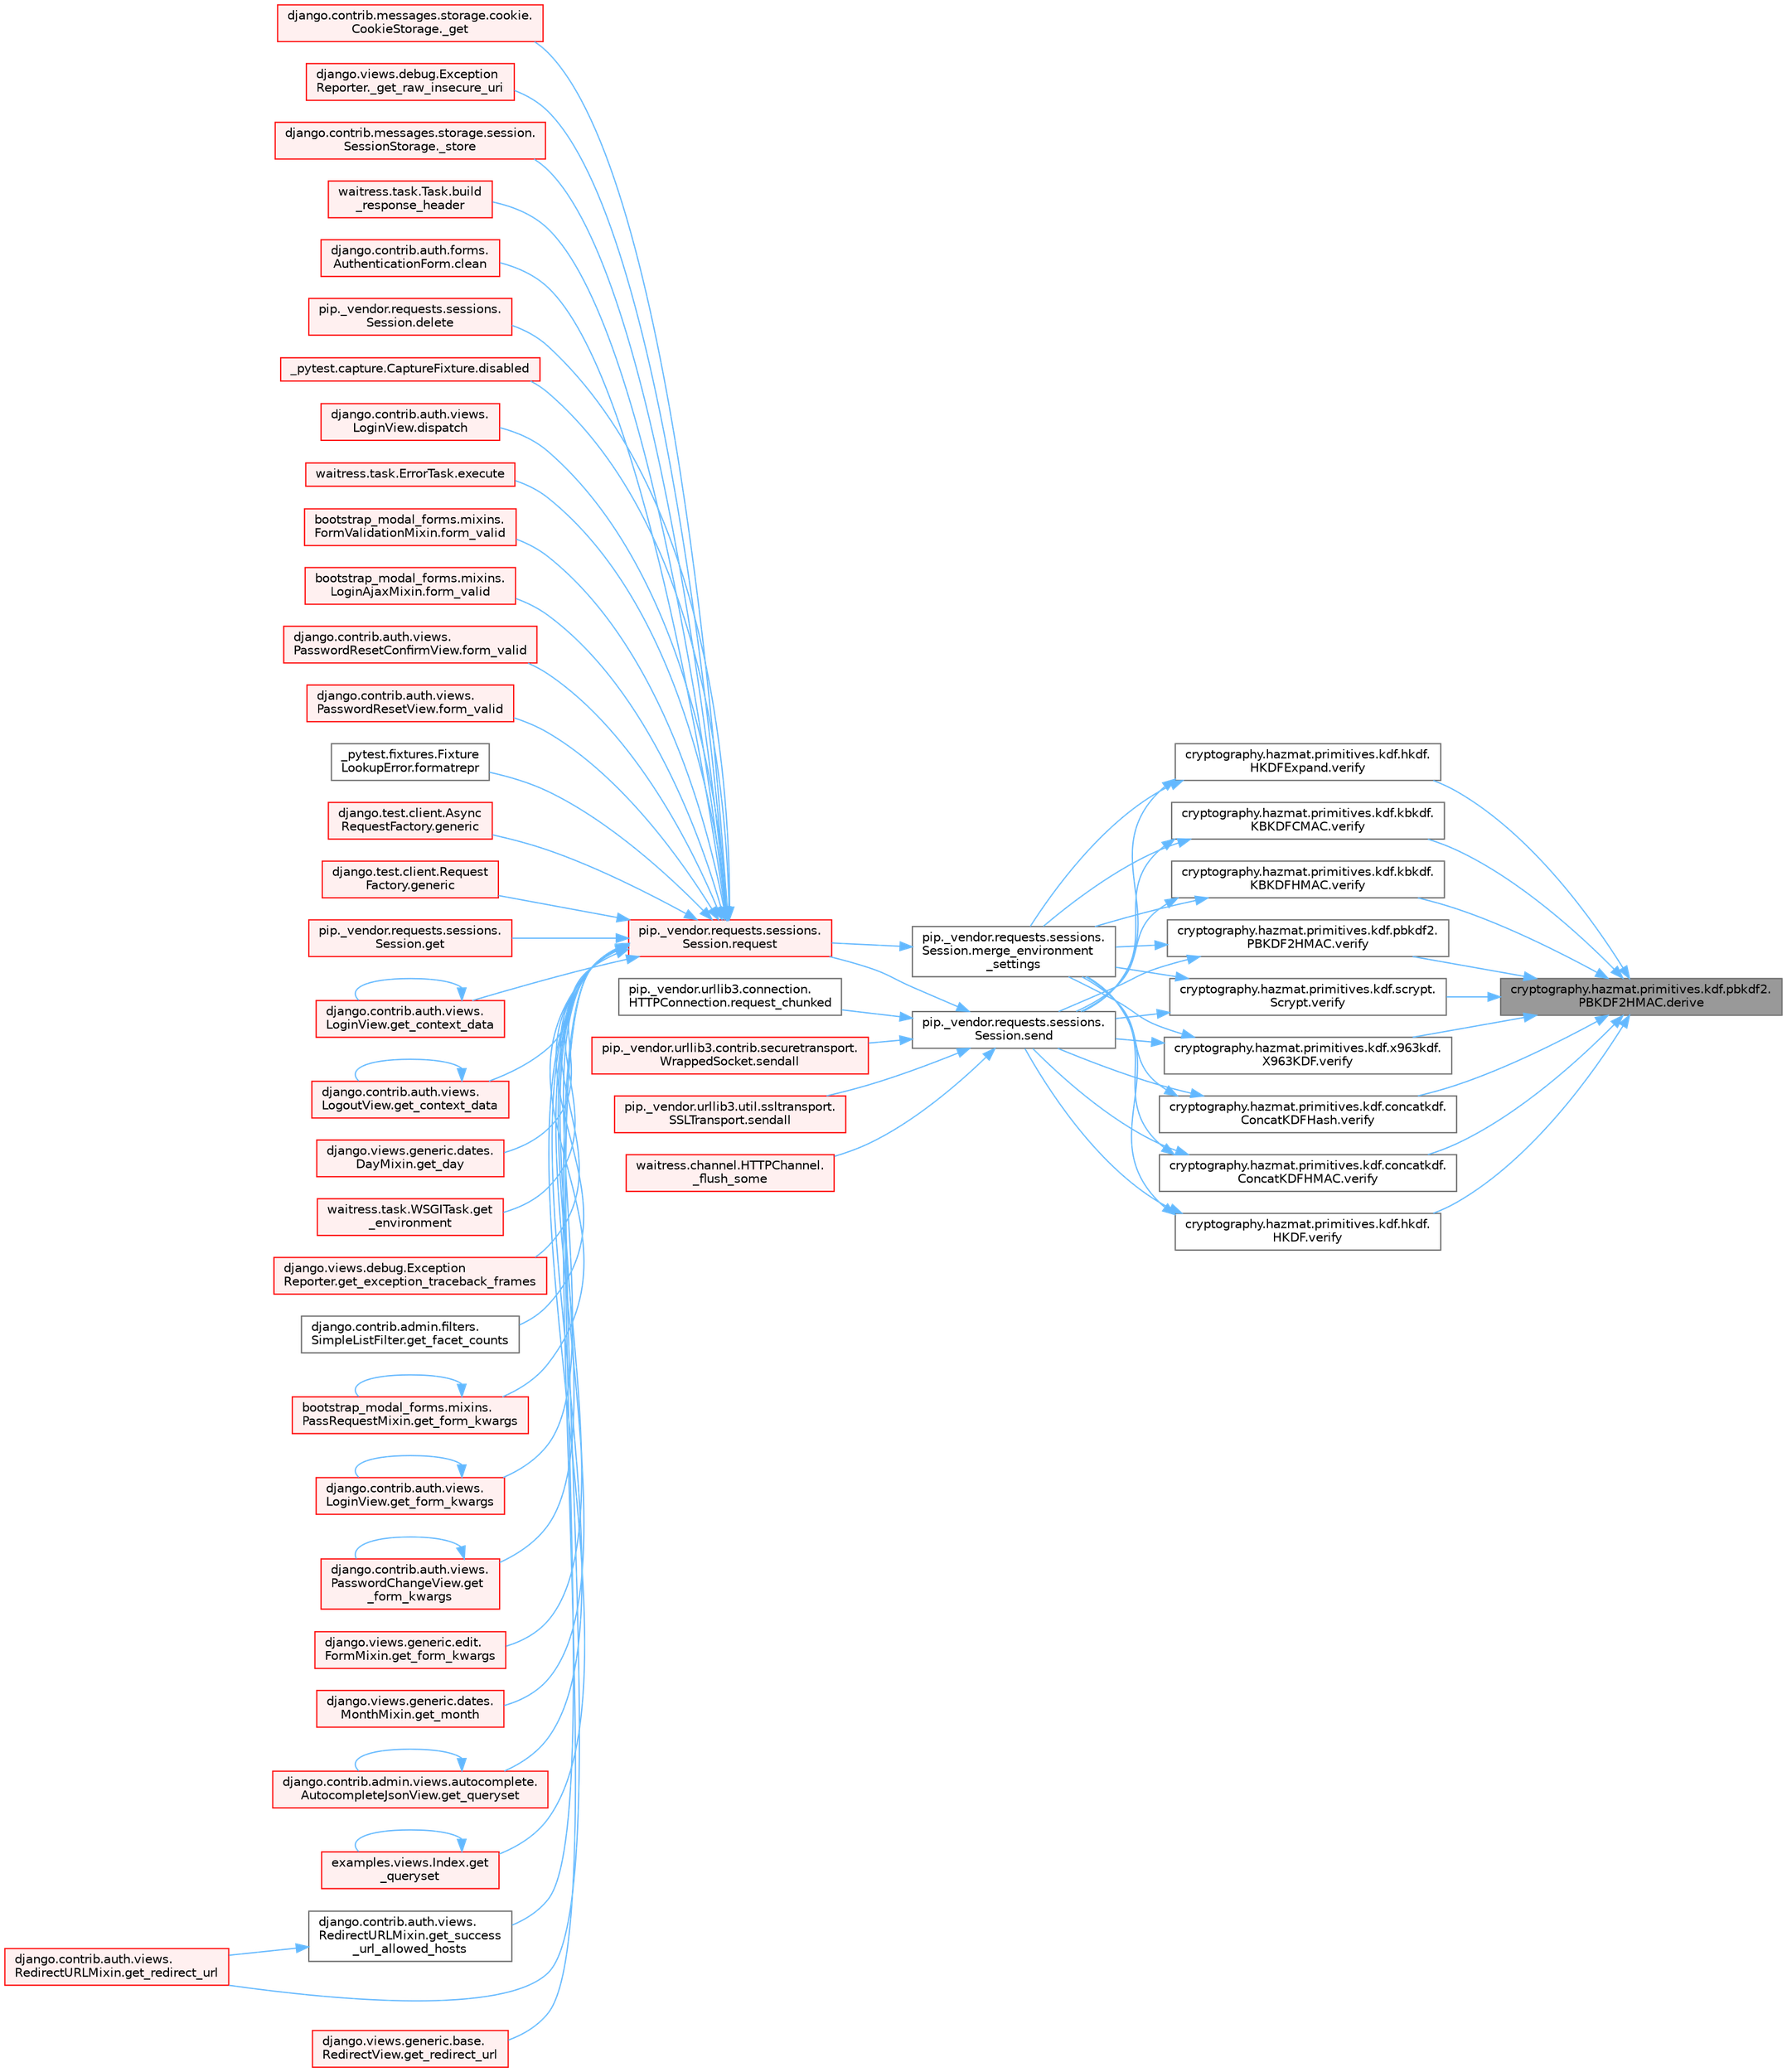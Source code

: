 digraph "cryptography.hazmat.primitives.kdf.pbkdf2.PBKDF2HMAC.derive"
{
 // LATEX_PDF_SIZE
  bgcolor="transparent";
  edge [fontname=Helvetica,fontsize=10,labelfontname=Helvetica,labelfontsize=10];
  node [fontname=Helvetica,fontsize=10,shape=box,height=0.2,width=0.4];
  rankdir="RL";
  Node1 [id="Node000001",label="cryptography.hazmat.primitives.kdf.pbkdf2.\lPBKDF2HMAC.derive",height=0.2,width=0.4,color="gray40", fillcolor="grey60", style="filled", fontcolor="black",tooltip=" "];
  Node1 -> Node2 [id="edge1_Node000001_Node000002",dir="back",color="steelblue1",style="solid",tooltip=" "];
  Node2 [id="Node000002",label="cryptography.hazmat.primitives.kdf.concatkdf.\lConcatKDFHash.verify",height=0.2,width=0.4,color="grey40", fillcolor="white", style="filled",URL="$classcryptography_1_1hazmat_1_1primitives_1_1kdf_1_1concatkdf_1_1_concat_k_d_f_hash.html#a872e664133e0cc33672c6fa5929f0bf8",tooltip=" "];
  Node2 -> Node3 [id="edge2_Node000002_Node000003",dir="back",color="steelblue1",style="solid",tooltip=" "];
  Node3 [id="Node000003",label="pip._vendor.requests.sessions.\lSession.merge_environment\l_settings",height=0.2,width=0.4,color="grey40", fillcolor="white", style="filled",URL="$classpip_1_1__vendor_1_1requests_1_1sessions_1_1_session.html#a1bbc07ae0fd8434a0ae651e3eb482be0",tooltip=" "];
  Node3 -> Node4 [id="edge3_Node000003_Node000004",dir="back",color="steelblue1",style="solid",tooltip=" "];
  Node4 [id="Node000004",label="pip._vendor.requests.sessions.\lSession.request",height=0.2,width=0.4,color="red", fillcolor="#FFF0F0", style="filled",URL="$classpip_1_1__vendor_1_1requests_1_1sessions_1_1_session.html#a3dddfa16e93faa1a1a553936d913482b",tooltip=" "];
  Node4 -> Node5 [id="edge4_Node000004_Node000005",dir="back",color="steelblue1",style="solid",tooltip=" "];
  Node5 [id="Node000005",label="django.contrib.messages.storage.cookie.\lCookieStorage._get",height=0.2,width=0.4,color="red", fillcolor="#FFF0F0", style="filled",URL="$classdjango_1_1contrib_1_1messages_1_1storage_1_1cookie_1_1_cookie_storage.html#a39d084f6072109675c9ef06c047174e8",tooltip=" "];
  Node4 -> Node125 [id="edge5_Node000004_Node000125",dir="back",color="steelblue1",style="solid",tooltip=" "];
  Node125 [id="Node000125",label="django.views.debug.Exception\lReporter._get_raw_insecure_uri",height=0.2,width=0.4,color="red", fillcolor="#FFF0F0", style="filled",URL="$classdjango_1_1views_1_1debug_1_1_exception_reporter.html#a7a7120cc6b92c3e1a0b855e351c30f42",tooltip=" "];
  Node4 -> Node129 [id="edge6_Node000004_Node000129",dir="back",color="steelblue1",style="solid",tooltip=" "];
  Node129 [id="Node000129",label="django.contrib.messages.storage.session.\lSessionStorage._store",height=0.2,width=0.4,color="red", fillcolor="#FFF0F0", style="filled",URL="$classdjango_1_1contrib_1_1messages_1_1storage_1_1session_1_1_session_storage.html#a371ed03facbc7ae28602ede4c99950d0",tooltip=" "];
  Node4 -> Node2448 [id="edge7_Node000004_Node002448",dir="back",color="steelblue1",style="solid",tooltip=" "];
  Node2448 [id="Node002448",label="waitress.task.Task.build\l_response_header",height=0.2,width=0.4,color="red", fillcolor="#FFF0F0", style="filled",URL="$classwaitress_1_1task_1_1_task.html#a4f20433be6bea4c797bfeb62408b997e",tooltip=" "];
  Node4 -> Node3061 [id="edge8_Node000004_Node003061",dir="back",color="steelblue1",style="solid",tooltip=" "];
  Node3061 [id="Node003061",label="django.contrib.auth.forms.\lAuthenticationForm.clean",height=0.2,width=0.4,color="red", fillcolor="#FFF0F0", style="filled",URL="$classdjango_1_1contrib_1_1auth_1_1forms_1_1_authentication_form.html#a92d28be6696caa8d1b7068eefe81793a",tooltip=" "];
  Node4 -> Node3062 [id="edge9_Node000004_Node003062",dir="back",color="steelblue1",style="solid",tooltip=" "];
  Node3062 [id="Node003062",label="pip._vendor.requests.sessions.\lSession.delete",height=0.2,width=0.4,color="red", fillcolor="#FFF0F0", style="filled",URL="$classpip_1_1__vendor_1_1requests_1_1sessions_1_1_session.html#abb6cd6b39dde48648dc875227e2e258e",tooltip=" "];
  Node4 -> Node3063 [id="edge10_Node000004_Node003063",dir="back",color="steelblue1",style="solid",tooltip=" "];
  Node3063 [id="Node003063",label="_pytest.capture.CaptureFixture.disabled",height=0.2,width=0.4,color="red", fillcolor="#FFF0F0", style="filled",URL="$class__pytest_1_1capture_1_1_capture_fixture.html#a3dda4f7495bd8fb93f4bd7dad2855d7f",tooltip=" "];
  Node4 -> Node2214 [id="edge11_Node000004_Node002214",dir="back",color="steelblue1",style="solid",tooltip=" "];
  Node2214 [id="Node002214",label="django.contrib.auth.views.\lLoginView.dispatch",height=0.2,width=0.4,color="red", fillcolor="#FFF0F0", style="filled",URL="$classdjango_1_1contrib_1_1auth_1_1views_1_1_login_view.html#a69a0b11a6598453586c755b32dfc02c3",tooltip=" "];
  Node4 -> Node3068 [id="edge12_Node000004_Node003068",dir="back",color="steelblue1",style="solid",tooltip=" "];
  Node3068 [id="Node003068",label="waitress.task.ErrorTask.execute",height=0.2,width=0.4,color="red", fillcolor="#FFF0F0", style="filled",URL="$classwaitress_1_1task_1_1_error_task.html#ad5c6d14c13ba3d33e82b1b138e634bb0",tooltip=" "];
  Node4 -> Node3069 [id="edge13_Node000004_Node003069",dir="back",color="steelblue1",style="solid",tooltip=" "];
  Node3069 [id="Node003069",label="bootstrap_modal_forms.mixins.\lFormValidationMixin.form_valid",height=0.2,width=0.4,color="red", fillcolor="#FFF0F0", style="filled",URL="$classbootstrap__modal__forms_1_1mixins_1_1_form_validation_mixin.html#a415bfd631a922d1368281b015e04ba4c",tooltip=" "];
  Node4 -> Node3070 [id="edge14_Node000004_Node003070",dir="back",color="steelblue1",style="solid",tooltip=" "];
  Node3070 [id="Node003070",label="bootstrap_modal_forms.mixins.\lLoginAjaxMixin.form_valid",height=0.2,width=0.4,color="red", fillcolor="#FFF0F0", style="filled",URL="$classbootstrap__modal__forms_1_1mixins_1_1_login_ajax_mixin.html#a1cba170b69b7fd25ca43d399c808725e",tooltip=" "];
  Node4 -> Node3071 [id="edge15_Node000004_Node003071",dir="back",color="steelblue1",style="solid",tooltip=" "];
  Node3071 [id="Node003071",label="django.contrib.auth.views.\lPasswordResetConfirmView.form_valid",height=0.2,width=0.4,color="red", fillcolor="#FFF0F0", style="filled",URL="$classdjango_1_1contrib_1_1auth_1_1views_1_1_password_reset_confirm_view.html#a6da228b477be1871236a83c005301b3c",tooltip=" "];
  Node4 -> Node3072 [id="edge16_Node000004_Node003072",dir="back",color="steelblue1",style="solid",tooltip=" "];
  Node3072 [id="Node003072",label="django.contrib.auth.views.\lPasswordResetView.form_valid",height=0.2,width=0.4,color="red", fillcolor="#FFF0F0", style="filled",URL="$classdjango_1_1contrib_1_1auth_1_1views_1_1_password_reset_view.html#a1beeb7e6b51b528c0c10b3a74c0d51e3",tooltip=" "];
  Node4 -> Node3073 [id="edge17_Node000004_Node003073",dir="back",color="steelblue1",style="solid",tooltip=" "];
  Node3073 [id="Node003073",label="_pytest.fixtures.Fixture\lLookupError.formatrepr",height=0.2,width=0.4,color="grey40", fillcolor="white", style="filled",URL="$class__pytest_1_1fixtures_1_1_fixture_lookup_error.html#a22b5af6283420cffbeff550a445d243a",tooltip=" "];
  Node4 -> Node3074 [id="edge18_Node000004_Node003074",dir="back",color="steelblue1",style="solid",tooltip=" "];
  Node3074 [id="Node003074",label="django.test.client.Async\lRequestFactory.generic",height=0.2,width=0.4,color="red", fillcolor="#FFF0F0", style="filled",URL="$classdjango_1_1test_1_1client_1_1_async_request_factory.html#a470d6888694e77c09bd7d8bf6d588233",tooltip=" "];
  Node4 -> Node3087 [id="edge19_Node000004_Node003087",dir="back",color="steelblue1",style="solid",tooltip=" "];
  Node3087 [id="Node003087",label="django.test.client.Request\lFactory.generic",height=0.2,width=0.4,color="red", fillcolor="#FFF0F0", style="filled",URL="$classdjango_1_1test_1_1client_1_1_request_factory.html#a24740fe264de91d8c4c1205c9172206d",tooltip=" "];
  Node4 -> Node3088 [id="edge20_Node000004_Node003088",dir="back",color="steelblue1",style="solid",tooltip=" "];
  Node3088 [id="Node003088",label="pip._vendor.requests.sessions.\lSession.get",height=0.2,width=0.4,color="red", fillcolor="#FFF0F0", style="filled",URL="$classpip_1_1__vendor_1_1requests_1_1sessions_1_1_session.html#ad86dcc9de47cd87bf70ecf0f2c537e53",tooltip=" "];
  Node4 -> Node3089 [id="edge21_Node000004_Node003089",dir="back",color="steelblue1",style="solid",tooltip=" "];
  Node3089 [id="Node003089",label="django.contrib.auth.views.\lLoginView.get_context_data",height=0.2,width=0.4,color="red", fillcolor="#FFF0F0", style="filled",URL="$classdjango_1_1contrib_1_1auth_1_1views_1_1_login_view.html#a5acd74035066c40850101f1d9643e328",tooltip=" "];
  Node3089 -> Node3089 [id="edge22_Node003089_Node003089",dir="back",color="steelblue1",style="solid",tooltip=" "];
  Node4 -> Node3090 [id="edge23_Node000004_Node003090",dir="back",color="steelblue1",style="solid",tooltip=" "];
  Node3090 [id="Node003090",label="django.contrib.auth.views.\lLogoutView.get_context_data",height=0.2,width=0.4,color="red", fillcolor="#FFF0F0", style="filled",URL="$classdjango_1_1contrib_1_1auth_1_1views_1_1_logout_view.html#afab0ac15cb452acb486a3f7b9747e43b",tooltip=" "];
  Node3090 -> Node3090 [id="edge24_Node003090_Node003090",dir="back",color="steelblue1",style="solid",tooltip=" "];
  Node4 -> Node3091 [id="edge25_Node000004_Node003091",dir="back",color="steelblue1",style="solid",tooltip=" "];
  Node3091 [id="Node003091",label="django.views.generic.dates.\lDayMixin.get_day",height=0.2,width=0.4,color="red", fillcolor="#FFF0F0", style="filled",URL="$classdjango_1_1views_1_1generic_1_1dates_1_1_day_mixin.html#a410db285b705518118df478a63fc572a",tooltip=" "];
  Node4 -> Node3092 [id="edge26_Node000004_Node003092",dir="back",color="steelblue1",style="solid",tooltip=" "];
  Node3092 [id="Node003092",label="waitress.task.WSGITask.get\l_environment",height=0.2,width=0.4,color="red", fillcolor="#FFF0F0", style="filled",URL="$classwaitress_1_1task_1_1_w_s_g_i_task.html#a9a1b4b87c8f7bee8209018ee7c743c26",tooltip=" "];
  Node4 -> Node2606 [id="edge27_Node000004_Node002606",dir="back",color="steelblue1",style="solid",tooltip=" "];
  Node2606 [id="Node002606",label="django.views.debug.Exception\lReporter.get_exception_traceback_frames",height=0.2,width=0.4,color="red", fillcolor="#FFF0F0", style="filled",URL="$classdjango_1_1views_1_1debug_1_1_exception_reporter.html#a326b08b3941038a5504f8e0a846bae68",tooltip=" "];
  Node4 -> Node3094 [id="edge28_Node000004_Node003094",dir="back",color="steelblue1",style="solid",tooltip=" "];
  Node3094 [id="Node003094",label="django.contrib.admin.filters.\lSimpleListFilter.get_facet_counts",height=0.2,width=0.4,color="grey40", fillcolor="white", style="filled",URL="$classdjango_1_1contrib_1_1admin_1_1filters_1_1_simple_list_filter.html#a97fd984f5668670f0887f81c30f9fda7",tooltip=" "];
  Node4 -> Node3095 [id="edge29_Node000004_Node003095",dir="back",color="steelblue1",style="solid",tooltip=" "];
  Node3095 [id="Node003095",label="bootstrap_modal_forms.mixins.\lPassRequestMixin.get_form_kwargs",height=0.2,width=0.4,color="red", fillcolor="#FFF0F0", style="filled",URL="$classbootstrap__modal__forms_1_1mixins_1_1_pass_request_mixin.html#ad4ae849823f332bb1016a8508cb34ee3",tooltip=" "];
  Node3095 -> Node3095 [id="edge30_Node003095_Node003095",dir="back",color="steelblue1",style="solid",tooltip=" "];
  Node4 -> Node3096 [id="edge31_Node000004_Node003096",dir="back",color="steelblue1",style="solid",tooltip=" "];
  Node3096 [id="Node003096",label="django.contrib.auth.views.\lLoginView.get_form_kwargs",height=0.2,width=0.4,color="red", fillcolor="#FFF0F0", style="filled",URL="$classdjango_1_1contrib_1_1auth_1_1views_1_1_login_view.html#a2eba98b8c16c8a98348679ea2c921d25",tooltip=" "];
  Node3096 -> Node3096 [id="edge32_Node003096_Node003096",dir="back",color="steelblue1",style="solid",tooltip=" "];
  Node4 -> Node3097 [id="edge33_Node000004_Node003097",dir="back",color="steelblue1",style="solid",tooltip=" "];
  Node3097 [id="Node003097",label="django.contrib.auth.views.\lPasswordChangeView.get\l_form_kwargs",height=0.2,width=0.4,color="red", fillcolor="#FFF0F0", style="filled",URL="$classdjango_1_1contrib_1_1auth_1_1views_1_1_password_change_view.html#a553cf3e37e5a2c05db774e580cbcc038",tooltip=" "];
  Node3097 -> Node3097 [id="edge34_Node003097_Node003097",dir="back",color="steelblue1",style="solid",tooltip=" "];
  Node4 -> Node1853 [id="edge35_Node000004_Node001853",dir="back",color="steelblue1",style="solid",tooltip=" "];
  Node1853 [id="Node001853",label="django.views.generic.edit.\lFormMixin.get_form_kwargs",height=0.2,width=0.4,color="red", fillcolor="#FFF0F0", style="filled",URL="$classdjango_1_1views_1_1generic_1_1edit_1_1_form_mixin.html#a7e8c141b6c4efa8727e7f06322969249",tooltip=" "];
  Node4 -> Node3098 [id="edge36_Node000004_Node003098",dir="back",color="steelblue1",style="solid",tooltip=" "];
  Node3098 [id="Node003098",label="django.views.generic.dates.\lMonthMixin.get_month",height=0.2,width=0.4,color="red", fillcolor="#FFF0F0", style="filled",URL="$classdjango_1_1views_1_1generic_1_1dates_1_1_month_mixin.html#add54a3d80358c6e643ac264d97d4f2a7",tooltip=" "];
  Node4 -> Node3099 [id="edge37_Node000004_Node003099",dir="back",color="steelblue1",style="solid",tooltip=" "];
  Node3099 [id="Node003099",label="django.contrib.admin.views.autocomplete.\lAutocompleteJsonView.get_queryset",height=0.2,width=0.4,color="red", fillcolor="#FFF0F0", style="filled",URL="$classdjango_1_1contrib_1_1admin_1_1views_1_1autocomplete_1_1_autocomplete_json_view.html#a6eb5abbd3b2e8b252a4ce9ca2680f3d3",tooltip=" "];
  Node3099 -> Node3099 [id="edge38_Node003099_Node003099",dir="back",color="steelblue1",style="solid",tooltip=" "];
  Node4 -> Node3100 [id="edge39_Node000004_Node003100",dir="back",color="steelblue1",style="solid",tooltip=" "];
  Node3100 [id="Node003100",label="examples.views.Index.get\l_queryset",height=0.2,width=0.4,color="red", fillcolor="#FFF0F0", style="filled",URL="$classexamples_1_1views_1_1_index.html#a288026bb9059b37dca786922296dfcd3",tooltip=" "];
  Node3100 -> Node3100 [id="edge40_Node003100_Node003100",dir="back",color="steelblue1",style="solid",tooltip=" "];
  Node4 -> Node3101 [id="edge41_Node000004_Node003101",dir="back",color="steelblue1",style="solid",tooltip=" "];
  Node3101 [id="Node003101",label="django.contrib.auth.views.\lRedirectURLMixin.get_redirect_url",height=0.2,width=0.4,color="red", fillcolor="#FFF0F0", style="filled",URL="$classdjango_1_1contrib_1_1auth_1_1views_1_1_redirect_u_r_l_mixin.html#a5598a164f9f21e7329630fad5e5c4c77",tooltip=" "];
  Node4 -> Node2211 [id="edge42_Node000004_Node002211",dir="back",color="steelblue1",style="solid",tooltip=" "];
  Node2211 [id="Node002211",label="django.views.generic.base.\lRedirectView.get_redirect_url",height=0.2,width=0.4,color="red", fillcolor="#FFF0F0", style="filled",URL="$classdjango_1_1views_1_1generic_1_1base_1_1_redirect_view.html#a04d6cdb2db124920ca88c0c2bed8b1af",tooltip=" "];
  Node4 -> Node3102 [id="edge43_Node000004_Node003102",dir="back",color="steelblue1",style="solid",tooltip=" "];
  Node3102 [id="Node003102",label="django.contrib.auth.views.\lRedirectURLMixin.get_success\l_url_allowed_hosts",height=0.2,width=0.4,color="grey40", fillcolor="white", style="filled",URL="$classdjango_1_1contrib_1_1auth_1_1views_1_1_redirect_u_r_l_mixin.html#a21199247491f0bae617b1efead90ee9b",tooltip=" "];
  Node3102 -> Node3101 [id="edge44_Node003102_Node003101",dir="back",color="steelblue1",style="solid",tooltip=" "];
  Node2 -> Node1766 [id="edge45_Node000002_Node001766",dir="back",color="steelblue1",style="solid",tooltip=" "];
  Node1766 [id="Node001766",label="pip._vendor.requests.sessions.\lSession.send",height=0.2,width=0.4,color="grey40", fillcolor="white", style="filled",URL="$classpip_1_1__vendor_1_1requests_1_1sessions_1_1_session.html#ac53877008b8d3c6901be36033885124c",tooltip=" "];
  Node1766 -> Node92 [id="edge46_Node001766_Node000092",dir="back",color="steelblue1",style="solid",tooltip=" "];
  Node92 [id="Node000092",label="waitress.channel.HTTPChannel.\l_flush_some",height=0.2,width=0.4,color="red", fillcolor="#FFF0F0", style="filled",URL="$classwaitress_1_1channel_1_1_h_t_t_p_channel.html#af4abc69cb0ebdecacfe3e79bda37a43f",tooltip=" "];
  Node1766 -> Node4 [id="edge47_Node001766_Node000004",dir="back",color="steelblue1",style="solid",tooltip=" "];
  Node1766 -> Node99 [id="edge48_Node001766_Node000099",dir="back",color="steelblue1",style="solid",tooltip=" "];
  Node99 [id="Node000099",label="pip._vendor.urllib3.connection.\lHTTPConnection.request_chunked",height=0.2,width=0.4,color="grey40", fillcolor="white", style="filled",URL="$classpip_1_1__vendor_1_1urllib3_1_1connection_1_1_h_t_t_p_connection.html#a9af6f422554c315fcde06d65e97becfc",tooltip=" "];
  Node1766 -> Node100 [id="edge49_Node001766_Node000100",dir="back",color="steelblue1",style="solid",tooltip=" "];
  Node100 [id="Node000100",label="pip._vendor.urllib3.contrib.securetransport.\lWrappedSocket.sendall",height=0.2,width=0.4,color="red", fillcolor="#FFF0F0", style="filled",URL="$classpip_1_1__vendor_1_1urllib3_1_1contrib_1_1securetransport_1_1_wrapped_socket.html#a67b9b212d8bdb9f37e14c33d3c28ce8e",tooltip=" "];
  Node1766 -> Node101 [id="edge50_Node001766_Node000101",dir="back",color="steelblue1",style="solid",tooltip=" "];
  Node101 [id="Node000101",label="pip._vendor.urllib3.util.ssltransport.\lSSLTransport.sendall",height=0.2,width=0.4,color="red", fillcolor="#FFF0F0", style="filled",URL="$classpip_1_1__vendor_1_1urllib3_1_1util_1_1ssltransport_1_1_s_s_l_transport.html#a6127132ecea729b7d77e99c6c6eac732",tooltip=" "];
  Node1 -> Node3169 [id="edge51_Node000001_Node003169",dir="back",color="steelblue1",style="solid",tooltip=" "];
  Node3169 [id="Node003169",label="cryptography.hazmat.primitives.kdf.concatkdf.\lConcatKDFHMAC.verify",height=0.2,width=0.4,color="grey40", fillcolor="white", style="filled",URL="$classcryptography_1_1hazmat_1_1primitives_1_1kdf_1_1concatkdf_1_1_concat_k_d_f_h_m_a_c.html#aa6a81903e1b96874301933bc996c78bd",tooltip=" "];
  Node3169 -> Node3 [id="edge52_Node003169_Node000003",dir="back",color="steelblue1",style="solid",tooltip=" "];
  Node3169 -> Node1766 [id="edge53_Node003169_Node001766",dir="back",color="steelblue1",style="solid",tooltip=" "];
  Node1 -> Node3170 [id="edge54_Node000001_Node003170",dir="back",color="steelblue1",style="solid",tooltip=" "];
  Node3170 [id="Node003170",label="cryptography.hazmat.primitives.kdf.hkdf.\lHKDF.verify",height=0.2,width=0.4,color="grey40", fillcolor="white", style="filled",URL="$classcryptography_1_1hazmat_1_1primitives_1_1kdf_1_1hkdf_1_1_h_k_d_f.html#a7ac8bf663d79e3c30b68d44331902304",tooltip=" "];
  Node3170 -> Node3 [id="edge55_Node003170_Node000003",dir="back",color="steelblue1",style="solid",tooltip=" "];
  Node3170 -> Node1766 [id="edge56_Node003170_Node001766",dir="back",color="steelblue1",style="solid",tooltip=" "];
  Node1 -> Node3171 [id="edge57_Node000001_Node003171",dir="back",color="steelblue1",style="solid",tooltip=" "];
  Node3171 [id="Node003171",label="cryptography.hazmat.primitives.kdf.hkdf.\lHKDFExpand.verify",height=0.2,width=0.4,color="grey40", fillcolor="white", style="filled",URL="$classcryptography_1_1hazmat_1_1primitives_1_1kdf_1_1hkdf_1_1_h_k_d_f_expand.html#a74f916e6649372a432769965a7e01fea",tooltip=" "];
  Node3171 -> Node3 [id="edge58_Node003171_Node000003",dir="back",color="steelblue1",style="solid",tooltip=" "];
  Node3171 -> Node1766 [id="edge59_Node003171_Node001766",dir="back",color="steelblue1",style="solid",tooltip=" "];
  Node1 -> Node3172 [id="edge60_Node000001_Node003172",dir="back",color="steelblue1",style="solid",tooltip=" "];
  Node3172 [id="Node003172",label="cryptography.hazmat.primitives.kdf.kbkdf.\lKBKDFCMAC.verify",height=0.2,width=0.4,color="grey40", fillcolor="white", style="filled",URL="$classcryptography_1_1hazmat_1_1primitives_1_1kdf_1_1kbkdf_1_1_k_b_k_d_f_c_m_a_c.html#ab97e9dff30b4fe2752f1457c582fb0e3",tooltip=" "];
  Node3172 -> Node3 [id="edge61_Node003172_Node000003",dir="back",color="steelblue1",style="solid",tooltip=" "];
  Node3172 -> Node1766 [id="edge62_Node003172_Node001766",dir="back",color="steelblue1",style="solid",tooltip=" "];
  Node1 -> Node3173 [id="edge63_Node000001_Node003173",dir="back",color="steelblue1",style="solid",tooltip=" "];
  Node3173 [id="Node003173",label="cryptography.hazmat.primitives.kdf.kbkdf.\lKBKDFHMAC.verify",height=0.2,width=0.4,color="grey40", fillcolor="white", style="filled",URL="$classcryptography_1_1hazmat_1_1primitives_1_1kdf_1_1kbkdf_1_1_k_b_k_d_f_h_m_a_c.html#a34c59907c93650471d5ef56197cc0522",tooltip=" "];
  Node3173 -> Node3 [id="edge64_Node003173_Node000003",dir="back",color="steelblue1",style="solid",tooltip=" "];
  Node3173 -> Node1766 [id="edge65_Node003173_Node001766",dir="back",color="steelblue1",style="solid",tooltip=" "];
  Node1 -> Node3174 [id="edge66_Node000001_Node003174",dir="back",color="steelblue1",style="solid",tooltip=" "];
  Node3174 [id="Node003174",label="cryptography.hazmat.primitives.kdf.pbkdf2.\lPBKDF2HMAC.verify",height=0.2,width=0.4,color="grey40", fillcolor="white", style="filled",URL="$classcryptography_1_1hazmat_1_1primitives_1_1kdf_1_1pbkdf2_1_1_p_b_k_d_f2_h_m_a_c.html#a26ff66523aee7cc3fca19575bd6e7d8d",tooltip=" "];
  Node3174 -> Node3 [id="edge67_Node003174_Node000003",dir="back",color="steelblue1",style="solid",tooltip=" "];
  Node3174 -> Node1766 [id="edge68_Node003174_Node001766",dir="back",color="steelblue1",style="solid",tooltip=" "];
  Node1 -> Node3175 [id="edge69_Node000001_Node003175",dir="back",color="steelblue1",style="solid",tooltip=" "];
  Node3175 [id="Node003175",label="cryptography.hazmat.primitives.kdf.scrypt.\lScrypt.verify",height=0.2,width=0.4,color="grey40", fillcolor="white", style="filled",URL="$classcryptography_1_1hazmat_1_1primitives_1_1kdf_1_1scrypt_1_1_scrypt.html#ae148c4ac37fb38bf45f8c62fde18a9f7",tooltip=" "];
  Node3175 -> Node3 [id="edge70_Node003175_Node000003",dir="back",color="steelblue1",style="solid",tooltip=" "];
  Node3175 -> Node1766 [id="edge71_Node003175_Node001766",dir="back",color="steelblue1",style="solid",tooltip=" "];
  Node1 -> Node3176 [id="edge72_Node000001_Node003176",dir="back",color="steelblue1",style="solid",tooltip=" "];
  Node3176 [id="Node003176",label="cryptography.hazmat.primitives.kdf.x963kdf.\lX963KDF.verify",height=0.2,width=0.4,color="grey40", fillcolor="white", style="filled",URL="$classcryptography_1_1hazmat_1_1primitives_1_1kdf_1_1x963kdf_1_1_x963_k_d_f.html#a8b414f7fece75f6a933b19e9240d695d",tooltip=" "];
  Node3176 -> Node3 [id="edge73_Node003176_Node000003",dir="back",color="steelblue1",style="solid",tooltip=" "];
  Node3176 -> Node1766 [id="edge74_Node003176_Node001766",dir="back",color="steelblue1",style="solid",tooltip=" "];
}
